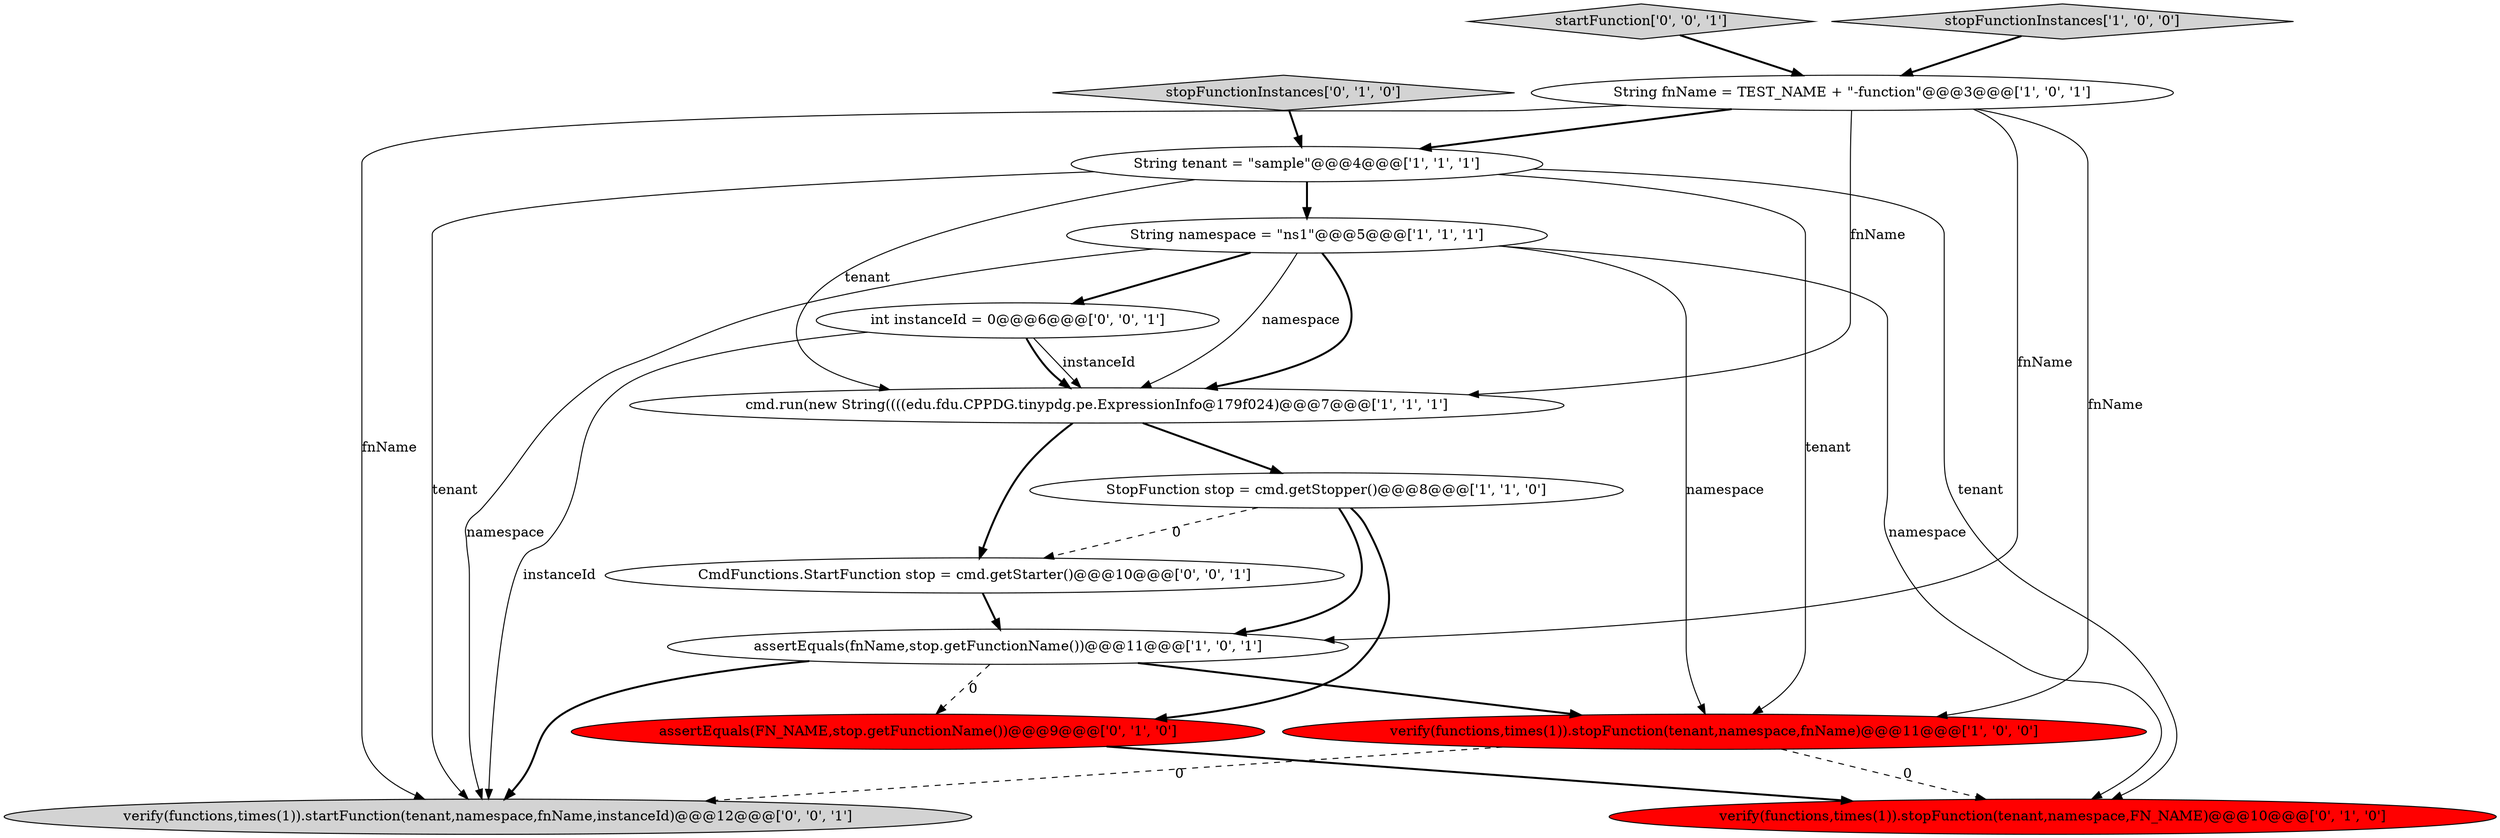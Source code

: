 digraph {
6 [style = filled, label = "verify(functions,times(1)).stopFunction(tenant,namespace,fnName)@@@11@@@['1', '0', '0']", fillcolor = red, shape = ellipse image = "AAA1AAABBB1BBB"];
2 [style = filled, label = "String tenant = \"sample\"@@@4@@@['1', '1', '1']", fillcolor = white, shape = ellipse image = "AAA0AAABBB1BBB"];
3 [style = filled, label = "String namespace = \"ns1\"@@@5@@@['1', '1', '1']", fillcolor = white, shape = ellipse image = "AAA0AAABBB1BBB"];
14 [style = filled, label = "int instanceId = 0@@@6@@@['0', '0', '1']", fillcolor = white, shape = ellipse image = "AAA0AAABBB3BBB"];
13 [style = filled, label = "verify(functions,times(1)).startFunction(tenant,namespace,fnName,instanceId)@@@12@@@['0', '0', '1']", fillcolor = lightgray, shape = ellipse image = "AAA0AAABBB3BBB"];
1 [style = filled, label = "assertEquals(fnName,stop.getFunctionName())@@@11@@@['1', '0', '1']", fillcolor = white, shape = ellipse image = "AAA0AAABBB1BBB"];
0 [style = filled, label = "String fnName = TEST_NAME + \"-function\"@@@3@@@['1', '0', '1']", fillcolor = white, shape = ellipse image = "AAA0AAABBB1BBB"];
12 [style = filled, label = "startFunction['0', '0', '1']", fillcolor = lightgray, shape = diamond image = "AAA0AAABBB3BBB"];
7 [style = filled, label = "stopFunctionInstances['1', '0', '0']", fillcolor = lightgray, shape = diamond image = "AAA0AAABBB1BBB"];
11 [style = filled, label = "CmdFunctions.StartFunction stop = cmd.getStarter()@@@10@@@['0', '0', '1']", fillcolor = white, shape = ellipse image = "AAA0AAABBB3BBB"];
8 [style = filled, label = "stopFunctionInstances['0', '1', '0']", fillcolor = lightgray, shape = diamond image = "AAA0AAABBB2BBB"];
9 [style = filled, label = "assertEquals(FN_NAME,stop.getFunctionName())@@@9@@@['0', '1', '0']", fillcolor = red, shape = ellipse image = "AAA1AAABBB2BBB"];
5 [style = filled, label = "cmd.run(new String((((edu.fdu.CPPDG.tinypdg.pe.ExpressionInfo@179f024)@@@7@@@['1', '1', '1']", fillcolor = white, shape = ellipse image = "AAA0AAABBB1BBB"];
10 [style = filled, label = "verify(functions,times(1)).stopFunction(tenant,namespace,FN_NAME)@@@10@@@['0', '1', '0']", fillcolor = red, shape = ellipse image = "AAA1AAABBB2BBB"];
4 [style = filled, label = "StopFunction stop = cmd.getStopper()@@@8@@@['1', '1', '0']", fillcolor = white, shape = ellipse image = "AAA0AAABBB1BBB"];
4->9 [style = bold, label=""];
3->5 [style = solid, label="namespace"];
3->10 [style = solid, label="namespace"];
11->1 [style = bold, label=""];
2->3 [style = bold, label=""];
3->14 [style = bold, label=""];
2->5 [style = solid, label="tenant"];
0->2 [style = bold, label=""];
2->10 [style = solid, label="tenant"];
1->9 [style = dashed, label="0"];
7->0 [style = bold, label=""];
0->13 [style = solid, label="fnName"];
9->10 [style = bold, label=""];
12->0 [style = bold, label=""];
1->13 [style = bold, label=""];
6->10 [style = dashed, label="0"];
0->1 [style = solid, label="fnName"];
3->5 [style = bold, label=""];
1->6 [style = bold, label=""];
2->13 [style = solid, label="tenant"];
6->13 [style = dashed, label="0"];
8->2 [style = bold, label=""];
0->5 [style = solid, label="fnName"];
0->6 [style = solid, label="fnName"];
5->4 [style = bold, label=""];
2->6 [style = solid, label="tenant"];
14->13 [style = solid, label="instanceId"];
3->13 [style = solid, label="namespace"];
14->5 [style = solid, label="instanceId"];
4->1 [style = bold, label=""];
5->11 [style = bold, label=""];
4->11 [style = dashed, label="0"];
3->6 [style = solid, label="namespace"];
14->5 [style = bold, label=""];
}
